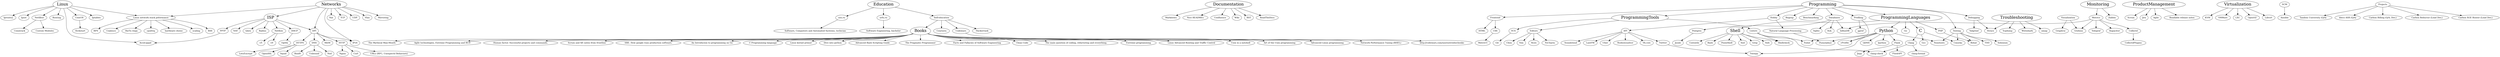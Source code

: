 digraph G {

	ISP [fontsize=26];
	Books [fontsize=26];
	Documentation [fontsize=26];
	Programming [fontsize=26]
	ProgrammingTools [fontsize=26]
	ProgrammingLanguages [fontsize=26]
	C [fontsize=26]
	Shell [fontsize=26]
	ProductManagement [fontsize=26]
	Python [fontsize=26]
	Linux [fontsize=26]
	Networks [fontsize=26]
	Virtualization [fontsize=26]
	Education [fontsize=26]
	Monitoring [fontsize=26]
	Troubleshooting [fontsize=26]

	Documentation -> Markdown;
	Documentation -> "Nice READMEs";
	Documentation -> Confluence;
	Documentation -> Wiki;
	Documentation -> RST;
	Documentation -> ReadTheDocs;
	SCM -> Ansible;
	ProductManagement -> Scrum;
	ProductManagement -> Jira;
	ProductManagement -> Agile;
	ProductManagement -> "Readable release notes";
	Projects -> "Tandem University (Q/A)"
	Projects -> "Ideco ASR (Q/A)"
	Projects -> "Carbon Billing (Q/A, Dev.)"
	Projects -> "Carbon Reductor (Lead Dev.)"
	Projects -> "Carbon XGE Router (Lead Dev.)"

	Programming -> Regexp;
	Programming -> ProgrammingLanguages;
	Programming -> Testing;
	Programming -> Profiling;
	Programming -> Benchmarking;
	Programming -> Databases;
	Programming -> Debugging;
	Programming -> ProgrammingTools;
	Programming -> Frontend;
	Programming -> Hobby;
	Hobby -> API;
	Hobby -> "Natural Language Processing";
	"Natural Language Processing" -> Pymorphy2;
	ProgrammingLanguages -> Python;
	ProgrammingLanguages -> C;
	ProgrammingLanguages -> Shell;
	ProgrammingLanguages -> PHP;
	ProgrammingLanguages -> Go;
	Python -> Nosetests;
	Python -> Flask;
	Python -> cProfile;
	Python -> Pylint;
	Python -> Ipython;
	Python -> QDNS;
	Python -> Tweepy;
	Python -> Pymorphy2;
	API -> Twitter;
	API -> "Vk.com";
	API -> Soundcloud;
	API -> LastFM;
	API -> Uber;
	API -> Roskomnadzor
	Twitter -> Tweepy;
	Flask -> FlaskAPI;
	Flask -> Jinja;
	C -> Cmocka;
	C -> Gcc;
	C -> Clang;
	Clang -> "clang-check";
	Clang -> "clang-format";
	Shell -> Bash;
	Shell -> PosixShell;
	Shell -> Sed;
	Shell -> Awk;
	Shell -> Grep;
	Shell -> Coreutils;
	Shell -> Shellcheck;
	Testing -> Nosetests;
	Testing -> Cmocka;
	Testing -> Behat;
	Testing -> TDD;
	Testing -> Selenium;
	Profiling -> cProfile;
	Profiling -> gprof;
	Databases -> InfluxDB;
	Databases -> Postgres;
	Databases -> Sqlite;
	Databases -> SQL;
	Postgres -> Jsonb;
	Linters -> Pylint;
	Linters -> "clang-check";
	Linters -> Shellcheck;
	Linux -> Iptables;
	Linux -> Iproute2;
	Linux -> Ipset;
	Linux -> CentOS;
	Linux -> Netfilter;
	Linux -> Routing;
	CentOS -> Kickstart;
	Linux -> "Linux network stack peformance";
	Networks -> "Linux network stack peformance";
	"Linux network stack peformance" -> RSS;
	"Linux network stack peformance" -> RPS;
	"Linux network stack peformance" -> Coalesce;
	"Linux network stack peformance" -> "Rx/Tx rings";
	"Linux network stack peformance" -> cpufreq;
	"Linux network stack peformance" -> "hardware choise";
	"Linux network stack peformance" -> scaling;
	Netfilter -> Conntrack;
	Netfilter -> "Custom Modules";
	Networks -> Nat;
	Networks -> IPv6;
	Networks -> TCP;
	Networks -> UDP;
	Networks -> DPI;
	Networks -> Vlan;
	Networks -> Mirroring;
	Networks -> ISP;
	Monitoring -> Zabbix;
	Monitoring -> Metrics;
	Metrics -> InfluxDB;
	Metrics -> Telegraf;
	Metrics -> Kapacitor;
	Metrics -> Grafana;
	Metrics -> Collectd;
	Collectd -> CollectdPlugins;
	Debugging -> Strace;
	Debugging -> Valgrind;
	Frontend -> CSS;
	Frontend -> HTML;
	CSS -> MetroUI;
	DPI -> HTTP;
	DPI -> HTTPS;
	HTTPS -> LetsEncrypt;
	HTTPS -> OpenSSL;
	DPI -> DNS;
	DPI -> IPv6;
	DPI -> MitM;
	DNS -> Bind9;
	DNS -> Unbound;
	DNS -> Nsd;
	HTTP -> Nginx;
	HTTP -> Curl;
	HTTP -> "URLs (RFC, Unexpectd Behaviors)";
	HTTPS -> Squid;
	ProgrammingTools -> Linters;
	ProgrammingTools -> Editors;
	ProgrammingTools -> VCS;
	Editors -> Atom;
	Editors -> PyCharm;
	Editors -> Clion;
	Editors -> Vim;
	VCS -> Git;
	PHP -> Behat;
	Troubleshooting -> Strace;
	Troubleshooting -> Tcpdump;
	Troubleshooting -> Wireshark;
	Troubleshooting -> nmap;

	ISP -> DPI;
	ISP -> NAT;
	ISP -> QinQ;
	ISP -> Radius;
	ISP -> Netflow;
	ISP -> DHCP;
	ISP -> PPTP;
	PPTP -> "Accel-pppd";
	Linux -> "Accel-pppd";
	DHCP -> Opt82;
	Netflow -> v5;
	Netflow -> v9;
	Visualization -> Grafana;
	Visualization -> Graphviz;
	Education -> "uisi.ru"
	"uisi.ru" -> "Software, Computers and Automated Systems, techician"
	Education -> "urfu.ru"
	"urfu.ru" -> "Software Engineering, bachelor"
	Education -> "Self-education"
	"Self-education" -> Coursera;
	"Self-education" -> Codewars;
	Codewars -> "http://codewars.com/users/strizhechenko"
	"Self-education" -> Hackerrank;
	"Self-education" -> Books;

	Books -> "The Mythical Man-Month"
	Books -> "Agile technologies, Extreme Programming and RUP."
	Books -> "Human factor. Successful projects and commands."
	Books -> "Scrum and XP, notes from frontline"
	Books -> "SRE. How google runs production software."
	Books -> "An Introducion to programming on Go"
	Books -> "C Programming language"
	Books -> "Linux kernel primer"
	Books -> "Dive into python"
	Books -> "Advanced Bash Scripting Guide"
	Books -> "The Pragmatic Programmer"
	Books -> "Facts and Fallacies of Software Engineering"
	Books -> "Clean Code"
	Books -> "The main question of coding, refactoring and everything."
	Books -> "Extreme programming"
	Books -> "Linux Advanced Routing and Traffic Control"
	Books -> "Unix in a nutshell"
	Books -> "Art of the Unix programming"
	Books -> "Advanced Linux programming"
	Books -> "Network Performance Tuning (RHEL)"
	Virtualization -> KVM;
	Virtualization -> VMWare;
	Virtualization -> LXC;
	Virtualization -> OpenVZ;
	Virtualization -> Libvirt;
}
